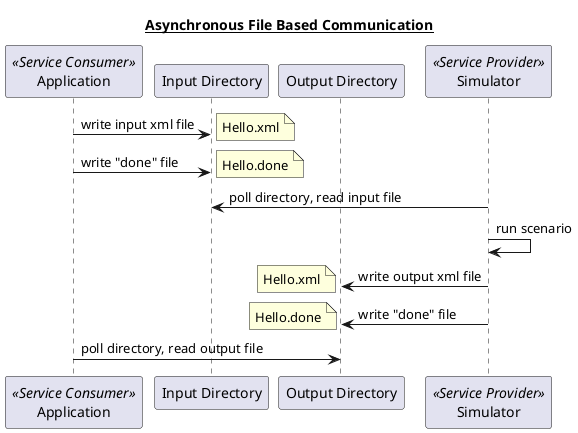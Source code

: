 @startuml

title __Asynchronous File Based Communication__

participant "Application" as Application <<Service Consumer>>
participant "Input Directory" as InputDir
participant "Output Directory" as OutputDir
participant "Simulator" as Simulator <<Service Provider>>


note over Application, Simulator
end note
Application -> InputDir : write input xml file
note right: Hello.xml
Application -> InputDir : write "done" file
note right: Hello.done
Simulator -> InputDir : poll directory, read input file
Simulator -> Simulator : run scenario
Simulator -> OutputDir : write output xml file
note left: Hello.xml
Simulator -> OutputDir : write "done" file
note left: Hello.done
Application -> OutputDir : poll directory, read output file

@enduml